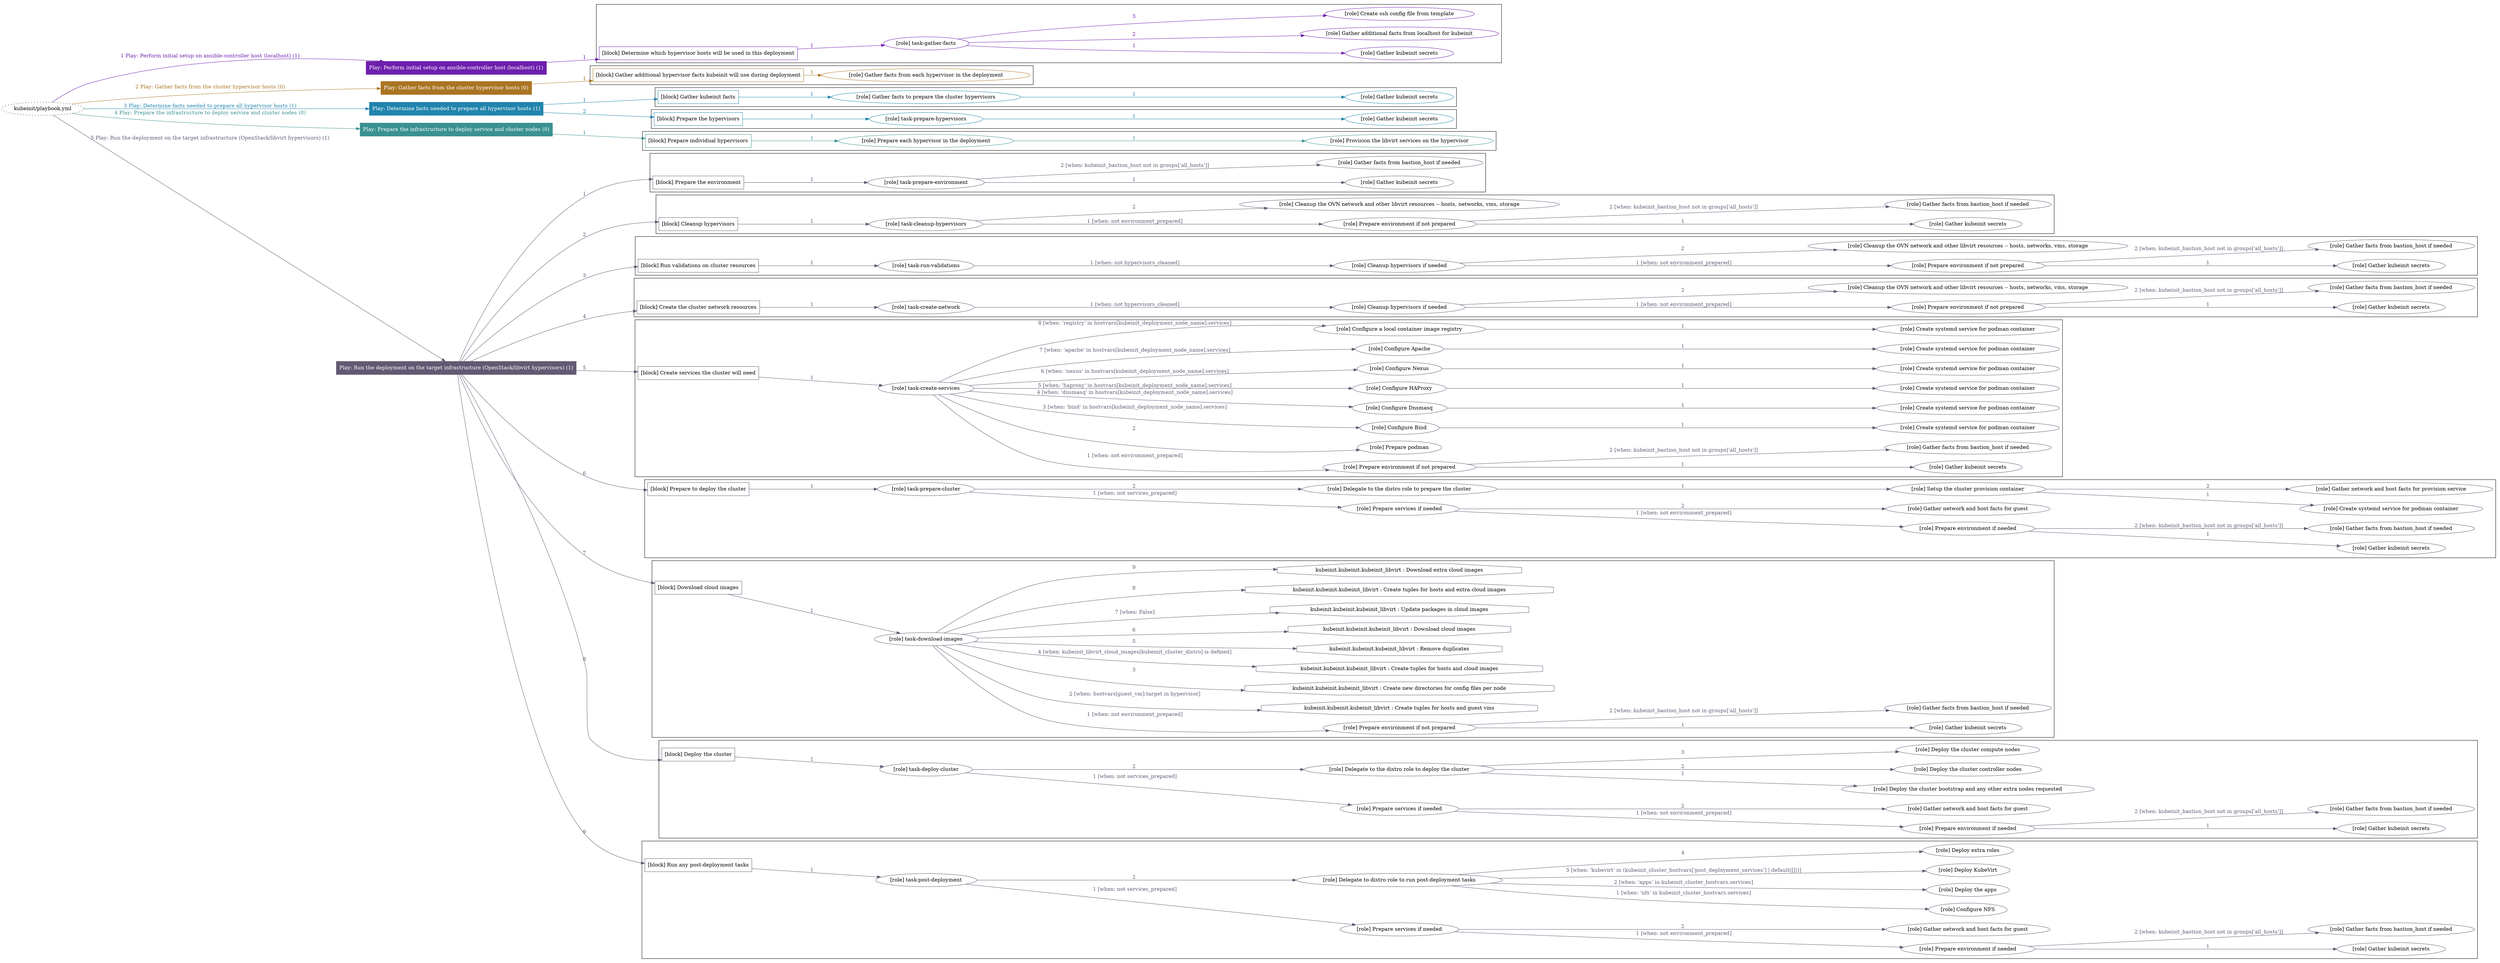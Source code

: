 digraph {
	graph [concentrate=true ordering=in rankdir=LR ratio=fill]
	edge [esep=5 sep=10]
	"kubeinit/playbook.yml" [URL="/home/runner/work/kubeinit/kubeinit/kubeinit/playbook.yml" id=playbook_5fbc01cb style=dotted]
	"kubeinit/playbook.yml" -> play_0e973117 [label="1 Play: Perform initial setup on ansible-controller host (localhost) (1)" color="#6d1fad" fontcolor="#6d1fad" id=edge_play_0e973117 labeltooltip="1 Play: Perform initial setup on ansible-controller host (localhost) (1)" tooltip="1 Play: Perform initial setup on ansible-controller host (localhost) (1)"]
	subgraph "Play: Perform initial setup on ansible-controller host (localhost) (1)" {
		play_0e973117 [label="Play: Perform initial setup on ansible-controller host (localhost) (1)" URL="/home/runner/work/kubeinit/kubeinit/kubeinit/playbook.yml" color="#6d1fad" fontcolor="#ffffff" id=play_0e973117 shape=box style=filled tooltip=localhost]
		play_0e973117 -> block_d4d8bfd5 [label=1 color="#6d1fad" fontcolor="#6d1fad" id=edge_block_d4d8bfd5 labeltooltip=1 tooltip=1]
		subgraph cluster_block_d4d8bfd5 {
			block_d4d8bfd5 [label="[block] Determine which hypervisor hosts will be used in this deployment" URL="/home/runner/work/kubeinit/kubeinit/kubeinit/playbook.yml" color="#6d1fad" id=block_d4d8bfd5 labeltooltip="Determine which hypervisor hosts will be used in this deployment" shape=box tooltip="Determine which hypervisor hosts will be used in this deployment"]
			block_d4d8bfd5 -> role_68038199 [label="1 " color="#6d1fad" fontcolor="#6d1fad" id=edge_role_68038199 labeltooltip="1 " tooltip="1 "]
			subgraph "task-gather-facts" {
				role_68038199 [label="[role] task-gather-facts" URL="/home/runner/work/kubeinit/kubeinit/kubeinit/playbook.yml" color="#6d1fad" id=role_68038199 tooltip="task-gather-facts"]
				role_68038199 -> role_b55beb21 [label="1 " color="#6d1fad" fontcolor="#6d1fad" id=edge_role_b55beb21 labeltooltip="1 " tooltip="1 "]
				subgraph "Gather kubeinit secrets" {
					role_b55beb21 [label="[role] Gather kubeinit secrets" URL="/home/runner/.ansible/collections/ansible_collections/kubeinit/kubeinit/roles/kubeinit_prepare/tasks/build_hypervisors_group.yml" color="#6d1fad" id=role_b55beb21 tooltip="Gather kubeinit secrets"]
				}
				role_68038199 -> role_6177d023 [label="2 " color="#6d1fad" fontcolor="#6d1fad" id=edge_role_6177d023 labeltooltip="2 " tooltip="2 "]
				subgraph "Gather additional facts from localhost for kubeinit" {
					role_6177d023 [label="[role] Gather additional facts from localhost for kubeinit" URL="/home/runner/.ansible/collections/ansible_collections/kubeinit/kubeinit/roles/kubeinit_prepare/tasks/build_hypervisors_group.yml" color="#6d1fad" id=role_6177d023 tooltip="Gather additional facts from localhost for kubeinit"]
				}
				role_68038199 -> role_de26335d [label="3 " color="#6d1fad" fontcolor="#6d1fad" id=edge_role_de26335d labeltooltip="3 " tooltip="3 "]
				subgraph "Create ssh config file from template" {
					role_de26335d [label="[role] Create ssh config file from template" URL="/home/runner/.ansible/collections/ansible_collections/kubeinit/kubeinit/roles/kubeinit_prepare/tasks/build_hypervisors_group.yml" color="#6d1fad" id=role_de26335d tooltip="Create ssh config file from template"]
				}
			}
		}
	}
	"kubeinit/playbook.yml" -> play_566c0c84 [label="2 Play: Gather facts from the cluster hypervisor hosts (0)" color="#aa7522" fontcolor="#aa7522" id=edge_play_566c0c84 labeltooltip="2 Play: Gather facts from the cluster hypervisor hosts (0)" tooltip="2 Play: Gather facts from the cluster hypervisor hosts (0)"]
	subgraph "Play: Gather facts from the cluster hypervisor hosts (0)" {
		play_566c0c84 [label="Play: Gather facts from the cluster hypervisor hosts (0)" URL="/home/runner/work/kubeinit/kubeinit/kubeinit/playbook.yml" color="#aa7522" fontcolor="#ffffff" id=play_566c0c84 shape=box style=filled tooltip="Play: Gather facts from the cluster hypervisor hosts (0)"]
		play_566c0c84 -> block_fbc9e878 [label=1 color="#aa7522" fontcolor="#aa7522" id=edge_block_fbc9e878 labeltooltip=1 tooltip=1]
		subgraph cluster_block_fbc9e878 {
			block_fbc9e878 [label="[block] Gather additional hypervisor facts kubeinit will use during deployment" URL="/home/runner/work/kubeinit/kubeinit/kubeinit/playbook.yml" color="#aa7522" id=block_fbc9e878 labeltooltip="Gather additional hypervisor facts kubeinit will use during deployment" shape=box tooltip="Gather additional hypervisor facts kubeinit will use during deployment"]
			block_fbc9e878 -> role_123f04a6 [label="1 " color="#aa7522" fontcolor="#aa7522" id=edge_role_123f04a6 labeltooltip="1 " tooltip="1 "]
			subgraph "Gather facts from each hypervisor in the deployment" {
				role_123f04a6 [label="[role] Gather facts from each hypervisor in the deployment" URL="/home/runner/work/kubeinit/kubeinit/kubeinit/playbook.yml" color="#aa7522" id=role_123f04a6 tooltip="Gather facts from each hypervisor in the deployment"]
			}
		}
	}
	"kubeinit/playbook.yml" -> play_5683f2de [label="3 Play: Determine facts needed to prepare all hypervisor hosts (1)" color="#2084ac" fontcolor="#2084ac" id=edge_play_5683f2de labeltooltip="3 Play: Determine facts needed to prepare all hypervisor hosts (1)" tooltip="3 Play: Determine facts needed to prepare all hypervisor hosts (1)"]
	subgraph "Play: Determine facts needed to prepare all hypervisor hosts (1)" {
		play_5683f2de [label="Play: Determine facts needed to prepare all hypervisor hosts (1)" URL="/home/runner/work/kubeinit/kubeinit/kubeinit/playbook.yml" color="#2084ac" fontcolor="#ffffff" id=play_5683f2de shape=box style=filled tooltip=localhost]
		play_5683f2de -> block_e2ad35ed [label=1 color="#2084ac" fontcolor="#2084ac" id=edge_block_e2ad35ed labeltooltip=1 tooltip=1]
		subgraph cluster_block_e2ad35ed {
			block_e2ad35ed [label="[block] Gather kubeinit facts" URL="/home/runner/work/kubeinit/kubeinit/kubeinit/playbook.yml" color="#2084ac" id=block_e2ad35ed labeltooltip="Gather kubeinit facts" shape=box tooltip="Gather kubeinit facts"]
			block_e2ad35ed -> role_5354b269 [label="1 " color="#2084ac" fontcolor="#2084ac" id=edge_role_5354b269 labeltooltip="1 " tooltip="1 "]
			subgraph "Gather facts to prepare the cluster hypervisors" {
				role_5354b269 [label="[role] Gather facts to prepare the cluster hypervisors" URL="/home/runner/work/kubeinit/kubeinit/kubeinit/playbook.yml" color="#2084ac" id=role_5354b269 tooltip="Gather facts to prepare the cluster hypervisors"]
				role_5354b269 -> role_0e5bbad4 [label="1 " color="#2084ac" fontcolor="#2084ac" id=edge_role_0e5bbad4 labeltooltip="1 " tooltip="1 "]
				subgraph "Gather kubeinit secrets" {
					role_0e5bbad4 [label="[role] Gather kubeinit secrets" URL="/home/runner/.ansible/collections/ansible_collections/kubeinit/kubeinit/roles/kubeinit_prepare/tasks/gather_kubeinit_facts.yml" color="#2084ac" id=role_0e5bbad4 tooltip="Gather kubeinit secrets"]
				}
			}
		}
		play_5683f2de -> block_d278d473 [label=2 color="#2084ac" fontcolor="#2084ac" id=edge_block_d278d473 labeltooltip=2 tooltip=2]
		subgraph cluster_block_d278d473 {
			block_d278d473 [label="[block] Prepare the hypervisors" URL="/home/runner/work/kubeinit/kubeinit/kubeinit/playbook.yml" color="#2084ac" id=block_d278d473 labeltooltip="Prepare the hypervisors" shape=box tooltip="Prepare the hypervisors"]
			block_d278d473 -> role_ef04caeb [label="1 " color="#2084ac" fontcolor="#2084ac" id=edge_role_ef04caeb labeltooltip="1 " tooltip="1 "]
			subgraph "task-prepare-hypervisors" {
				role_ef04caeb [label="[role] task-prepare-hypervisors" URL="/home/runner/work/kubeinit/kubeinit/kubeinit/playbook.yml" color="#2084ac" id=role_ef04caeb tooltip="task-prepare-hypervisors"]
				role_ef04caeb -> role_72e825f0 [label="1 " color="#2084ac" fontcolor="#2084ac" id=edge_role_72e825f0 labeltooltip="1 " tooltip="1 "]
				subgraph "Gather kubeinit secrets" {
					role_72e825f0 [label="[role] Gather kubeinit secrets" URL="/home/runner/.ansible/collections/ansible_collections/kubeinit/kubeinit/roles/kubeinit_prepare/tasks/gather_kubeinit_facts.yml" color="#2084ac" id=role_72e825f0 tooltip="Gather kubeinit secrets"]
				}
			}
		}
	}
	"kubeinit/playbook.yml" -> play_e75cb0d5 [label="4 Play: Prepare the infrastructure to deploy service and cluster nodes (0)" color="#3b9191" fontcolor="#3b9191" id=edge_play_e75cb0d5 labeltooltip="4 Play: Prepare the infrastructure to deploy service and cluster nodes (0)" tooltip="4 Play: Prepare the infrastructure to deploy service and cluster nodes (0)"]
	subgraph "Play: Prepare the infrastructure to deploy service and cluster nodes (0)" {
		play_e75cb0d5 [label="Play: Prepare the infrastructure to deploy service and cluster nodes (0)" URL="/home/runner/work/kubeinit/kubeinit/kubeinit/playbook.yml" color="#3b9191" fontcolor="#ffffff" id=play_e75cb0d5 shape=box style=filled tooltip="Play: Prepare the infrastructure to deploy service and cluster nodes (0)"]
		play_e75cb0d5 -> block_cb4ce06d [label=1 color="#3b9191" fontcolor="#3b9191" id=edge_block_cb4ce06d labeltooltip=1 tooltip=1]
		subgraph cluster_block_cb4ce06d {
			block_cb4ce06d [label="[block] Prepare individual hypervisors" URL="/home/runner/work/kubeinit/kubeinit/kubeinit/playbook.yml" color="#3b9191" id=block_cb4ce06d labeltooltip="Prepare individual hypervisors" shape=box tooltip="Prepare individual hypervisors"]
			block_cb4ce06d -> role_4016d60d [label="1 " color="#3b9191" fontcolor="#3b9191" id=edge_role_4016d60d labeltooltip="1 " tooltip="1 "]
			subgraph "Prepare each hypervisor in the deployment" {
				role_4016d60d [label="[role] Prepare each hypervisor in the deployment" URL="/home/runner/work/kubeinit/kubeinit/kubeinit/playbook.yml" color="#3b9191" id=role_4016d60d tooltip="Prepare each hypervisor in the deployment"]
				role_4016d60d -> role_fc3b92fe [label="1 " color="#3b9191" fontcolor="#3b9191" id=edge_role_fc3b92fe labeltooltip="1 " tooltip="1 "]
				subgraph "Provision the libvirt services on the hypervisor" {
					role_fc3b92fe [label="[role] Provision the libvirt services on the hypervisor" URL="/home/runner/.ansible/collections/ansible_collections/kubeinit/kubeinit/roles/kubeinit_prepare/tasks/prepare_hypervisor.yml" color="#3b9191" id=role_fc3b92fe tooltip="Provision the libvirt services on the hypervisor"]
				}
			}
		}
	}
	"kubeinit/playbook.yml" -> play_226e00c1 [label="5 Play: Run the deployment on the target infrastructure (OpenStack/libvirt hypervisors) (1)" color="#615a72" fontcolor="#615a72" id=edge_play_226e00c1 labeltooltip="5 Play: Run the deployment on the target infrastructure (OpenStack/libvirt hypervisors) (1)" tooltip="5 Play: Run the deployment on the target infrastructure (OpenStack/libvirt hypervisors) (1)"]
	subgraph "Play: Run the deployment on the target infrastructure (OpenStack/libvirt hypervisors) (1)" {
		play_226e00c1 [label="Play: Run the deployment on the target infrastructure (OpenStack/libvirt hypervisors) (1)" URL="/home/runner/work/kubeinit/kubeinit/kubeinit/playbook.yml" color="#615a72" fontcolor="#ffffff" id=play_226e00c1 shape=box style=filled tooltip=localhost]
		play_226e00c1 -> block_a8b1d99b [label=1 color="#615a72" fontcolor="#615a72" id=edge_block_a8b1d99b labeltooltip=1 tooltip=1]
		subgraph cluster_block_a8b1d99b {
			block_a8b1d99b [label="[block] Prepare the environment" URL="/home/runner/work/kubeinit/kubeinit/kubeinit/playbook.yml" color="#615a72" id=block_a8b1d99b labeltooltip="Prepare the environment" shape=box tooltip="Prepare the environment"]
			block_a8b1d99b -> role_9ef780e5 [label="1 " color="#615a72" fontcolor="#615a72" id=edge_role_9ef780e5 labeltooltip="1 " tooltip="1 "]
			subgraph "task-prepare-environment" {
				role_9ef780e5 [label="[role] task-prepare-environment" URL="/home/runner/work/kubeinit/kubeinit/kubeinit/playbook.yml" color="#615a72" id=role_9ef780e5 tooltip="task-prepare-environment"]
				role_9ef780e5 -> role_97ad991f [label="1 " color="#615a72" fontcolor="#615a72" id=edge_role_97ad991f labeltooltip="1 " tooltip="1 "]
				subgraph "Gather kubeinit secrets" {
					role_97ad991f [label="[role] Gather kubeinit secrets" URL="/home/runner/.ansible/collections/ansible_collections/kubeinit/kubeinit/roles/kubeinit_prepare/tasks/gather_kubeinit_facts.yml" color="#615a72" id=role_97ad991f tooltip="Gather kubeinit secrets"]
				}
				role_9ef780e5 -> role_11495b8d [label="2 [when: kubeinit_bastion_host not in groups['all_hosts']]" color="#615a72" fontcolor="#615a72" id=edge_role_11495b8d labeltooltip="2 [when: kubeinit_bastion_host not in groups['all_hosts']]" tooltip="2 [when: kubeinit_bastion_host not in groups['all_hosts']]"]
				subgraph "Gather facts from bastion_host if needed" {
					role_11495b8d [label="[role] Gather facts from bastion_host if needed" URL="/home/runner/.ansible/collections/ansible_collections/kubeinit/kubeinit/roles/kubeinit_prepare/tasks/main.yml" color="#615a72" id=role_11495b8d tooltip="Gather facts from bastion_host if needed"]
				}
			}
		}
		play_226e00c1 -> block_74246989 [label=2 color="#615a72" fontcolor="#615a72" id=edge_block_74246989 labeltooltip=2 tooltip=2]
		subgraph cluster_block_74246989 {
			block_74246989 [label="[block] Cleanup hypervisors" URL="/home/runner/work/kubeinit/kubeinit/kubeinit/playbook.yml" color="#615a72" id=block_74246989 labeltooltip="Cleanup hypervisors" shape=box tooltip="Cleanup hypervisors"]
			block_74246989 -> role_db1a1f81 [label="1 " color="#615a72" fontcolor="#615a72" id=edge_role_db1a1f81 labeltooltip="1 " tooltip="1 "]
			subgraph "task-cleanup-hypervisors" {
				role_db1a1f81 [label="[role] task-cleanup-hypervisors" URL="/home/runner/work/kubeinit/kubeinit/kubeinit/playbook.yml" color="#615a72" id=role_db1a1f81 tooltip="task-cleanup-hypervisors"]
				role_db1a1f81 -> role_ea6a600f [label="1 [when: not environment_prepared]" color="#615a72" fontcolor="#615a72" id=edge_role_ea6a600f labeltooltip="1 [when: not environment_prepared]" tooltip="1 [when: not environment_prepared]"]
				subgraph "Prepare environment if not prepared" {
					role_ea6a600f [label="[role] Prepare environment if not prepared" URL="/home/runner/.ansible/collections/ansible_collections/kubeinit/kubeinit/roles/kubeinit_libvirt/tasks/cleanup_hypervisors.yml" color="#615a72" id=role_ea6a600f tooltip="Prepare environment if not prepared"]
					role_ea6a600f -> role_4f3db17e [label="1 " color="#615a72" fontcolor="#615a72" id=edge_role_4f3db17e labeltooltip="1 " tooltip="1 "]
					subgraph "Gather kubeinit secrets" {
						role_4f3db17e [label="[role] Gather kubeinit secrets" URL="/home/runner/.ansible/collections/ansible_collections/kubeinit/kubeinit/roles/kubeinit_prepare/tasks/gather_kubeinit_facts.yml" color="#615a72" id=role_4f3db17e tooltip="Gather kubeinit secrets"]
					}
					role_ea6a600f -> role_9533d764 [label="2 [when: kubeinit_bastion_host not in groups['all_hosts']]" color="#615a72" fontcolor="#615a72" id=edge_role_9533d764 labeltooltip="2 [when: kubeinit_bastion_host not in groups['all_hosts']]" tooltip="2 [when: kubeinit_bastion_host not in groups['all_hosts']]"]
					subgraph "Gather facts from bastion_host if needed" {
						role_9533d764 [label="[role] Gather facts from bastion_host if needed" URL="/home/runner/.ansible/collections/ansible_collections/kubeinit/kubeinit/roles/kubeinit_prepare/tasks/main.yml" color="#615a72" id=role_9533d764 tooltip="Gather facts from bastion_host if needed"]
					}
				}
				role_db1a1f81 -> role_955c492b [label="2 " color="#615a72" fontcolor="#615a72" id=edge_role_955c492b labeltooltip="2 " tooltip="2 "]
				subgraph "Cleanup the OVN network and other libvirt resources -- hosts, networks, vms, storage" {
					role_955c492b [label="[role] Cleanup the OVN network and other libvirt resources -- hosts, networks, vms, storage" URL="/home/runner/.ansible/collections/ansible_collections/kubeinit/kubeinit/roles/kubeinit_libvirt/tasks/cleanup_hypervisors.yml" color="#615a72" id=role_955c492b tooltip="Cleanup the OVN network and other libvirt resources -- hosts, networks, vms, storage"]
				}
			}
		}
		play_226e00c1 -> block_112ea7e0 [label=3 color="#615a72" fontcolor="#615a72" id=edge_block_112ea7e0 labeltooltip=3 tooltip=3]
		subgraph cluster_block_112ea7e0 {
			block_112ea7e0 [label="[block] Run validations on cluster resources" URL="/home/runner/work/kubeinit/kubeinit/kubeinit/playbook.yml" color="#615a72" id=block_112ea7e0 labeltooltip="Run validations on cluster resources" shape=box tooltip="Run validations on cluster resources"]
			block_112ea7e0 -> role_def9ec35 [label="1 " color="#615a72" fontcolor="#615a72" id=edge_role_def9ec35 labeltooltip="1 " tooltip="1 "]
			subgraph "task-run-validations" {
				role_def9ec35 [label="[role] task-run-validations" URL="/home/runner/work/kubeinit/kubeinit/kubeinit/playbook.yml" color="#615a72" id=role_def9ec35 tooltip="task-run-validations"]
				role_def9ec35 -> role_44d3c70e [label="1 [when: not hypervisors_cleaned]" color="#615a72" fontcolor="#615a72" id=edge_role_44d3c70e labeltooltip="1 [when: not hypervisors_cleaned]" tooltip="1 [when: not hypervisors_cleaned]"]
				subgraph "Cleanup hypervisors if needed" {
					role_44d3c70e [label="[role] Cleanup hypervisors if needed" URL="/home/runner/.ansible/collections/ansible_collections/kubeinit/kubeinit/roles/kubeinit_validations/tasks/main.yml" color="#615a72" id=role_44d3c70e tooltip="Cleanup hypervisors if needed"]
					role_44d3c70e -> role_ddd20cff [label="1 [when: not environment_prepared]" color="#615a72" fontcolor="#615a72" id=edge_role_ddd20cff labeltooltip="1 [when: not environment_prepared]" tooltip="1 [when: not environment_prepared]"]
					subgraph "Prepare environment if not prepared" {
						role_ddd20cff [label="[role] Prepare environment if not prepared" URL="/home/runner/.ansible/collections/ansible_collections/kubeinit/kubeinit/roles/kubeinit_libvirt/tasks/cleanup_hypervisors.yml" color="#615a72" id=role_ddd20cff tooltip="Prepare environment if not prepared"]
						role_ddd20cff -> role_65dfe9c0 [label="1 " color="#615a72" fontcolor="#615a72" id=edge_role_65dfe9c0 labeltooltip="1 " tooltip="1 "]
						subgraph "Gather kubeinit secrets" {
							role_65dfe9c0 [label="[role] Gather kubeinit secrets" URL="/home/runner/.ansible/collections/ansible_collections/kubeinit/kubeinit/roles/kubeinit_prepare/tasks/gather_kubeinit_facts.yml" color="#615a72" id=role_65dfe9c0 tooltip="Gather kubeinit secrets"]
						}
						role_ddd20cff -> role_a2cd1395 [label="2 [when: kubeinit_bastion_host not in groups['all_hosts']]" color="#615a72" fontcolor="#615a72" id=edge_role_a2cd1395 labeltooltip="2 [when: kubeinit_bastion_host not in groups['all_hosts']]" tooltip="2 [when: kubeinit_bastion_host not in groups['all_hosts']]"]
						subgraph "Gather facts from bastion_host if needed" {
							role_a2cd1395 [label="[role] Gather facts from bastion_host if needed" URL="/home/runner/.ansible/collections/ansible_collections/kubeinit/kubeinit/roles/kubeinit_prepare/tasks/main.yml" color="#615a72" id=role_a2cd1395 tooltip="Gather facts from bastion_host if needed"]
						}
					}
					role_44d3c70e -> role_db359026 [label="2 " color="#615a72" fontcolor="#615a72" id=edge_role_db359026 labeltooltip="2 " tooltip="2 "]
					subgraph "Cleanup the OVN network and other libvirt resources -- hosts, networks, vms, storage" {
						role_db359026 [label="[role] Cleanup the OVN network and other libvirt resources -- hosts, networks, vms, storage" URL="/home/runner/.ansible/collections/ansible_collections/kubeinit/kubeinit/roles/kubeinit_libvirt/tasks/cleanup_hypervisors.yml" color="#615a72" id=role_db359026 tooltip="Cleanup the OVN network and other libvirt resources -- hosts, networks, vms, storage"]
					}
				}
			}
		}
		play_226e00c1 -> block_8a511320 [label=4 color="#615a72" fontcolor="#615a72" id=edge_block_8a511320 labeltooltip=4 tooltip=4]
		subgraph cluster_block_8a511320 {
			block_8a511320 [label="[block] Create the cluster network resources" URL="/home/runner/work/kubeinit/kubeinit/kubeinit/playbook.yml" color="#615a72" id=block_8a511320 labeltooltip="Create the cluster network resources" shape=box tooltip="Create the cluster network resources"]
			block_8a511320 -> role_0c9b2946 [label="1 " color="#615a72" fontcolor="#615a72" id=edge_role_0c9b2946 labeltooltip="1 " tooltip="1 "]
			subgraph "task-create-network" {
				role_0c9b2946 [label="[role] task-create-network" URL="/home/runner/work/kubeinit/kubeinit/kubeinit/playbook.yml" color="#615a72" id=role_0c9b2946 tooltip="task-create-network"]
				role_0c9b2946 -> role_81c57168 [label="1 [when: not hypervisors_cleaned]" color="#615a72" fontcolor="#615a72" id=edge_role_81c57168 labeltooltip="1 [when: not hypervisors_cleaned]" tooltip="1 [when: not hypervisors_cleaned]"]
				subgraph "Cleanup hypervisors if needed" {
					role_81c57168 [label="[role] Cleanup hypervisors if needed" URL="/home/runner/.ansible/collections/ansible_collections/kubeinit/kubeinit/roles/kubeinit_libvirt/tasks/create_network.yml" color="#615a72" id=role_81c57168 tooltip="Cleanup hypervisors if needed"]
					role_81c57168 -> role_378e63e0 [label="1 [when: not environment_prepared]" color="#615a72" fontcolor="#615a72" id=edge_role_378e63e0 labeltooltip="1 [when: not environment_prepared]" tooltip="1 [when: not environment_prepared]"]
					subgraph "Prepare environment if not prepared" {
						role_378e63e0 [label="[role] Prepare environment if not prepared" URL="/home/runner/.ansible/collections/ansible_collections/kubeinit/kubeinit/roles/kubeinit_libvirt/tasks/cleanup_hypervisors.yml" color="#615a72" id=role_378e63e0 tooltip="Prepare environment if not prepared"]
						role_378e63e0 -> role_05139225 [label="1 " color="#615a72" fontcolor="#615a72" id=edge_role_05139225 labeltooltip="1 " tooltip="1 "]
						subgraph "Gather kubeinit secrets" {
							role_05139225 [label="[role] Gather kubeinit secrets" URL="/home/runner/.ansible/collections/ansible_collections/kubeinit/kubeinit/roles/kubeinit_prepare/tasks/gather_kubeinit_facts.yml" color="#615a72" id=role_05139225 tooltip="Gather kubeinit secrets"]
						}
						role_378e63e0 -> role_7e637034 [label="2 [when: kubeinit_bastion_host not in groups['all_hosts']]" color="#615a72" fontcolor="#615a72" id=edge_role_7e637034 labeltooltip="2 [when: kubeinit_bastion_host not in groups['all_hosts']]" tooltip="2 [when: kubeinit_bastion_host not in groups['all_hosts']]"]
						subgraph "Gather facts from bastion_host if needed" {
							role_7e637034 [label="[role] Gather facts from bastion_host if needed" URL="/home/runner/.ansible/collections/ansible_collections/kubeinit/kubeinit/roles/kubeinit_prepare/tasks/main.yml" color="#615a72" id=role_7e637034 tooltip="Gather facts from bastion_host if needed"]
						}
					}
					role_81c57168 -> role_34a5b1d9 [label="2 " color="#615a72" fontcolor="#615a72" id=edge_role_34a5b1d9 labeltooltip="2 " tooltip="2 "]
					subgraph "Cleanup the OVN network and other libvirt resources -- hosts, networks, vms, storage" {
						role_34a5b1d9 [label="[role] Cleanup the OVN network and other libvirt resources -- hosts, networks, vms, storage" URL="/home/runner/.ansible/collections/ansible_collections/kubeinit/kubeinit/roles/kubeinit_libvirt/tasks/cleanup_hypervisors.yml" color="#615a72" id=role_34a5b1d9 tooltip="Cleanup the OVN network and other libvirt resources -- hosts, networks, vms, storage"]
					}
				}
			}
		}
		play_226e00c1 -> block_0a5c324b [label=5 color="#615a72" fontcolor="#615a72" id=edge_block_0a5c324b labeltooltip=5 tooltip=5]
		subgraph cluster_block_0a5c324b {
			block_0a5c324b [label="[block] Create services the cluster will need" URL="/home/runner/work/kubeinit/kubeinit/kubeinit/playbook.yml" color="#615a72" id=block_0a5c324b labeltooltip="Create services the cluster will need" shape=box tooltip="Create services the cluster will need"]
			block_0a5c324b -> role_d61a32ff [label="1 " color="#615a72" fontcolor="#615a72" id=edge_role_d61a32ff labeltooltip="1 " tooltip="1 "]
			subgraph "task-create-services" {
				role_d61a32ff [label="[role] task-create-services" URL="/home/runner/work/kubeinit/kubeinit/kubeinit/playbook.yml" color="#615a72" id=role_d61a32ff tooltip="task-create-services"]
				role_d61a32ff -> role_ed840452 [label="1 [when: not environment_prepared]" color="#615a72" fontcolor="#615a72" id=edge_role_ed840452 labeltooltip="1 [when: not environment_prepared]" tooltip="1 [when: not environment_prepared]"]
				subgraph "Prepare environment if not prepared" {
					role_ed840452 [label="[role] Prepare environment if not prepared" URL="/home/runner/.ansible/collections/ansible_collections/kubeinit/kubeinit/roles/kubeinit_services/tasks/main.yml" color="#615a72" id=role_ed840452 tooltip="Prepare environment if not prepared"]
					role_ed840452 -> role_62347ce9 [label="1 " color="#615a72" fontcolor="#615a72" id=edge_role_62347ce9 labeltooltip="1 " tooltip="1 "]
					subgraph "Gather kubeinit secrets" {
						role_62347ce9 [label="[role] Gather kubeinit secrets" URL="/home/runner/.ansible/collections/ansible_collections/kubeinit/kubeinit/roles/kubeinit_prepare/tasks/gather_kubeinit_facts.yml" color="#615a72" id=role_62347ce9 tooltip="Gather kubeinit secrets"]
					}
					role_ed840452 -> role_79ca4d5c [label="2 [when: kubeinit_bastion_host not in groups['all_hosts']]" color="#615a72" fontcolor="#615a72" id=edge_role_79ca4d5c labeltooltip="2 [when: kubeinit_bastion_host not in groups['all_hosts']]" tooltip="2 [when: kubeinit_bastion_host not in groups['all_hosts']]"]
					subgraph "Gather facts from bastion_host if needed" {
						role_79ca4d5c [label="[role] Gather facts from bastion_host if needed" URL="/home/runner/.ansible/collections/ansible_collections/kubeinit/kubeinit/roles/kubeinit_prepare/tasks/main.yml" color="#615a72" id=role_79ca4d5c tooltip="Gather facts from bastion_host if needed"]
					}
				}
				role_d61a32ff -> role_775a52d2 [label="2 " color="#615a72" fontcolor="#615a72" id=edge_role_775a52d2 labeltooltip="2 " tooltip="2 "]
				subgraph "Prepare podman" {
					role_775a52d2 [label="[role] Prepare podman" URL="/home/runner/.ansible/collections/ansible_collections/kubeinit/kubeinit/roles/kubeinit_services/tasks/00_create_service_pod.yml" color="#615a72" id=role_775a52d2 tooltip="Prepare podman"]
				}
				role_d61a32ff -> role_2d26f86c [label="3 [when: 'bind' in hostvars[kubeinit_deployment_node_name].services]" color="#615a72" fontcolor="#615a72" id=edge_role_2d26f86c labeltooltip="3 [when: 'bind' in hostvars[kubeinit_deployment_node_name].services]" tooltip="3 [when: 'bind' in hostvars[kubeinit_deployment_node_name].services]"]
				subgraph "Configure Bind" {
					role_2d26f86c [label="[role] Configure Bind" URL="/home/runner/.ansible/collections/ansible_collections/kubeinit/kubeinit/roles/kubeinit_services/tasks/start_services_containers.yml" color="#615a72" id=role_2d26f86c tooltip="Configure Bind"]
					role_2d26f86c -> role_d84f4cb2 [label="1 " color="#615a72" fontcolor="#615a72" id=edge_role_d84f4cb2 labeltooltip="1 " tooltip="1 "]
					subgraph "Create systemd service for podman container" {
						role_d84f4cb2 [label="[role] Create systemd service for podman container" URL="/home/runner/.ansible/collections/ansible_collections/kubeinit/kubeinit/roles/kubeinit_bind/tasks/main.yml" color="#615a72" id=role_d84f4cb2 tooltip="Create systemd service for podman container"]
					}
				}
				role_d61a32ff -> role_8f72f4a3 [label="4 [when: 'dnsmasq' in hostvars[kubeinit_deployment_node_name].services]" color="#615a72" fontcolor="#615a72" id=edge_role_8f72f4a3 labeltooltip="4 [when: 'dnsmasq' in hostvars[kubeinit_deployment_node_name].services]" tooltip="4 [when: 'dnsmasq' in hostvars[kubeinit_deployment_node_name].services]"]
				subgraph "Configure Dnsmasq" {
					role_8f72f4a3 [label="[role] Configure Dnsmasq" URL="/home/runner/.ansible/collections/ansible_collections/kubeinit/kubeinit/roles/kubeinit_services/tasks/start_services_containers.yml" color="#615a72" id=role_8f72f4a3 tooltip="Configure Dnsmasq"]
					role_8f72f4a3 -> role_6606f6c4 [label="1 " color="#615a72" fontcolor="#615a72" id=edge_role_6606f6c4 labeltooltip="1 " tooltip="1 "]
					subgraph "Create systemd service for podman container" {
						role_6606f6c4 [label="[role] Create systemd service for podman container" URL="/home/runner/.ansible/collections/ansible_collections/kubeinit/kubeinit/roles/kubeinit_dnsmasq/tasks/main.yml" color="#615a72" id=role_6606f6c4 tooltip="Create systemd service for podman container"]
					}
				}
				role_d61a32ff -> role_fed3559f [label="5 [when: 'haproxy' in hostvars[kubeinit_deployment_node_name].services]" color="#615a72" fontcolor="#615a72" id=edge_role_fed3559f labeltooltip="5 [when: 'haproxy' in hostvars[kubeinit_deployment_node_name].services]" tooltip="5 [when: 'haproxy' in hostvars[kubeinit_deployment_node_name].services]"]
				subgraph "Configure HAProxy" {
					role_fed3559f [label="[role] Configure HAProxy" URL="/home/runner/.ansible/collections/ansible_collections/kubeinit/kubeinit/roles/kubeinit_services/tasks/start_services_containers.yml" color="#615a72" id=role_fed3559f tooltip="Configure HAProxy"]
					role_fed3559f -> role_21e8ffd6 [label="1 " color="#615a72" fontcolor="#615a72" id=edge_role_21e8ffd6 labeltooltip="1 " tooltip="1 "]
					subgraph "Create systemd service for podman container" {
						role_21e8ffd6 [label="[role] Create systemd service for podman container" URL="/home/runner/.ansible/collections/ansible_collections/kubeinit/kubeinit/roles/kubeinit_haproxy/tasks/main.yml" color="#615a72" id=role_21e8ffd6 tooltip="Create systemd service for podman container"]
					}
				}
				role_d61a32ff -> role_ce930293 [label="6 [when: 'nexus' in hostvars[kubeinit_deployment_node_name].services]" color="#615a72" fontcolor="#615a72" id=edge_role_ce930293 labeltooltip="6 [when: 'nexus' in hostvars[kubeinit_deployment_node_name].services]" tooltip="6 [when: 'nexus' in hostvars[kubeinit_deployment_node_name].services]"]
				subgraph "Configure Nexus" {
					role_ce930293 [label="[role] Configure Nexus" URL="/home/runner/.ansible/collections/ansible_collections/kubeinit/kubeinit/roles/kubeinit_services/tasks/start_services_containers.yml" color="#615a72" id=role_ce930293 tooltip="Configure Nexus"]
					role_ce930293 -> role_3920c874 [label="1 " color="#615a72" fontcolor="#615a72" id=edge_role_3920c874 labeltooltip="1 " tooltip="1 "]
					subgraph "Create systemd service for podman container" {
						role_3920c874 [label="[role] Create systemd service for podman container" URL="/home/runner/.ansible/collections/ansible_collections/kubeinit/kubeinit/roles/kubeinit_nexus/tasks/main.yml" color="#615a72" id=role_3920c874 tooltip="Create systemd service for podman container"]
					}
				}
				role_d61a32ff -> role_9174d44b [label="7 [when: 'apache' in hostvars[kubeinit_deployment_node_name].services]" color="#615a72" fontcolor="#615a72" id=edge_role_9174d44b labeltooltip="7 [when: 'apache' in hostvars[kubeinit_deployment_node_name].services]" tooltip="7 [when: 'apache' in hostvars[kubeinit_deployment_node_name].services]"]
				subgraph "Configure Apache" {
					role_9174d44b [label="[role] Configure Apache" URL="/home/runner/.ansible/collections/ansible_collections/kubeinit/kubeinit/roles/kubeinit_services/tasks/start_services_containers.yml" color="#615a72" id=role_9174d44b tooltip="Configure Apache"]
					role_9174d44b -> role_40b3811d [label="1 " color="#615a72" fontcolor="#615a72" id=edge_role_40b3811d labeltooltip="1 " tooltip="1 "]
					subgraph "Create systemd service for podman container" {
						role_40b3811d [label="[role] Create systemd service for podman container" URL="/home/runner/.ansible/collections/ansible_collections/kubeinit/kubeinit/roles/kubeinit_apache/tasks/main.yml" color="#615a72" id=role_40b3811d tooltip="Create systemd service for podman container"]
					}
				}
				role_d61a32ff -> role_9537b687 [label="8 [when: 'registry' in hostvars[kubeinit_deployment_node_name].services]" color="#615a72" fontcolor="#615a72" id=edge_role_9537b687 labeltooltip="8 [when: 'registry' in hostvars[kubeinit_deployment_node_name].services]" tooltip="8 [when: 'registry' in hostvars[kubeinit_deployment_node_name].services]"]
				subgraph "Configure a local container image registry" {
					role_9537b687 [label="[role] Configure a local container image registry" URL="/home/runner/.ansible/collections/ansible_collections/kubeinit/kubeinit/roles/kubeinit_services/tasks/start_services_containers.yml" color="#615a72" id=role_9537b687 tooltip="Configure a local container image registry"]
					role_9537b687 -> role_0b1b338c [label="1 " color="#615a72" fontcolor="#615a72" id=edge_role_0b1b338c labeltooltip="1 " tooltip="1 "]
					subgraph "Create systemd service for podman container" {
						role_0b1b338c [label="[role] Create systemd service for podman container" URL="/home/runner/.ansible/collections/ansible_collections/kubeinit/kubeinit/roles/kubeinit_registry/tasks/main.yml" color="#615a72" id=role_0b1b338c tooltip="Create systemd service for podman container"]
					}
				}
			}
		}
		play_226e00c1 -> block_7d86ea56 [label=6 color="#615a72" fontcolor="#615a72" id=edge_block_7d86ea56 labeltooltip=6 tooltip=6]
		subgraph cluster_block_7d86ea56 {
			block_7d86ea56 [label="[block] Prepare to deploy the cluster" URL="/home/runner/work/kubeinit/kubeinit/kubeinit/playbook.yml" color="#615a72" id=block_7d86ea56 labeltooltip="Prepare to deploy the cluster" shape=box tooltip="Prepare to deploy the cluster"]
			block_7d86ea56 -> role_63b88c5c [label="1 " color="#615a72" fontcolor="#615a72" id=edge_role_63b88c5c labeltooltip="1 " tooltip="1 "]
			subgraph "task-prepare-cluster" {
				role_63b88c5c [label="[role] task-prepare-cluster" URL="/home/runner/work/kubeinit/kubeinit/kubeinit/playbook.yml" color="#615a72" id=role_63b88c5c tooltip="task-prepare-cluster"]
				role_63b88c5c -> role_455e3e19 [label="1 [when: not services_prepared]" color="#615a72" fontcolor="#615a72" id=edge_role_455e3e19 labeltooltip="1 [when: not services_prepared]" tooltip="1 [when: not services_prepared]"]
				subgraph "Prepare services if needed" {
					role_455e3e19 [label="[role] Prepare services if needed" URL="/home/runner/.ansible/collections/ansible_collections/kubeinit/kubeinit/roles/kubeinit_prepare/tasks/prepare_cluster.yml" color="#615a72" id=role_455e3e19 tooltip="Prepare services if needed"]
					role_455e3e19 -> role_4700d8b5 [label="1 [when: not environment_prepared]" color="#615a72" fontcolor="#615a72" id=edge_role_4700d8b5 labeltooltip="1 [when: not environment_prepared]" tooltip="1 [when: not environment_prepared]"]
					subgraph "Prepare environment if needed" {
						role_4700d8b5 [label="[role] Prepare environment if needed" URL="/home/runner/.ansible/collections/ansible_collections/kubeinit/kubeinit/roles/kubeinit_services/tasks/prepare_services.yml" color="#615a72" id=role_4700d8b5 tooltip="Prepare environment if needed"]
						role_4700d8b5 -> role_52640b63 [label="1 " color="#615a72" fontcolor="#615a72" id=edge_role_52640b63 labeltooltip="1 " tooltip="1 "]
						subgraph "Gather kubeinit secrets" {
							role_52640b63 [label="[role] Gather kubeinit secrets" URL="/home/runner/.ansible/collections/ansible_collections/kubeinit/kubeinit/roles/kubeinit_prepare/tasks/gather_kubeinit_facts.yml" color="#615a72" id=role_52640b63 tooltip="Gather kubeinit secrets"]
						}
						role_4700d8b5 -> role_ed9fb284 [label="2 [when: kubeinit_bastion_host not in groups['all_hosts']]" color="#615a72" fontcolor="#615a72" id=edge_role_ed9fb284 labeltooltip="2 [when: kubeinit_bastion_host not in groups['all_hosts']]" tooltip="2 [when: kubeinit_bastion_host not in groups['all_hosts']]"]
						subgraph "Gather facts from bastion_host if needed" {
							role_ed9fb284 [label="[role] Gather facts from bastion_host if needed" URL="/home/runner/.ansible/collections/ansible_collections/kubeinit/kubeinit/roles/kubeinit_prepare/tasks/main.yml" color="#615a72" id=role_ed9fb284 tooltip="Gather facts from bastion_host if needed"]
						}
					}
					role_455e3e19 -> role_b961f28c [label="2 " color="#615a72" fontcolor="#615a72" id=edge_role_b961f28c labeltooltip="2 " tooltip="2 "]
					subgraph "Gather network and host facts for guest" {
						role_b961f28c [label="[role] Gather network and host facts for guest" URL="/home/runner/.ansible/collections/ansible_collections/kubeinit/kubeinit/roles/kubeinit_services/tasks/prepare_services.yml" color="#615a72" id=role_b961f28c tooltip="Gather network and host facts for guest"]
					}
				}
				role_63b88c5c -> role_5c838eb0 [label="2 " color="#615a72" fontcolor="#615a72" id=edge_role_5c838eb0 labeltooltip="2 " tooltip="2 "]
				subgraph "Delegate to the distro role to prepare the cluster" {
					role_5c838eb0 [label="[role] Delegate to the distro role to prepare the cluster" URL="/home/runner/.ansible/collections/ansible_collections/kubeinit/kubeinit/roles/kubeinit_prepare/tasks/prepare_cluster.yml" color="#615a72" id=role_5c838eb0 tooltip="Delegate to the distro role to prepare the cluster"]
					role_5c838eb0 -> role_045dbdfe [label="1 " color="#615a72" fontcolor="#615a72" id=edge_role_045dbdfe labeltooltip="1 " tooltip="1 "]
					subgraph "Setup the cluster provision container" {
						role_045dbdfe [label="[role] Setup the cluster provision container" URL="/home/runner/.ansible/collections/ansible_collections/kubeinit/kubeinit/roles/kubeinit_openshift/tasks/prepare_cluster.yml" color="#615a72" id=role_045dbdfe tooltip="Setup the cluster provision container"]
						role_045dbdfe -> role_dbf980cb [label="1 " color="#615a72" fontcolor="#615a72" id=edge_role_dbf980cb labeltooltip="1 " tooltip="1 "]
						subgraph "Create systemd service for podman container" {
							role_dbf980cb [label="[role] Create systemd service for podman container" URL="/home/runner/.ansible/collections/ansible_collections/kubeinit/kubeinit/roles/kubeinit_services/tasks/create_provision_container.yml" color="#615a72" id=role_dbf980cb tooltip="Create systemd service for podman container"]
						}
						role_045dbdfe -> role_3cbcb9bf [label="2 " color="#615a72" fontcolor="#615a72" id=edge_role_3cbcb9bf labeltooltip="2 " tooltip="2 "]
						subgraph "Gather network and host facts for provision service" {
							role_3cbcb9bf [label="[role] Gather network and host facts for provision service" URL="/home/runner/.ansible/collections/ansible_collections/kubeinit/kubeinit/roles/kubeinit_services/tasks/create_provision_container.yml" color="#615a72" id=role_3cbcb9bf tooltip="Gather network and host facts for provision service"]
						}
					}
				}
			}
		}
		play_226e00c1 -> block_e16becf8 [label=7 color="#615a72" fontcolor="#615a72" id=edge_block_e16becf8 labeltooltip=7 tooltip=7]
		subgraph cluster_block_e16becf8 {
			block_e16becf8 [label="[block] Download cloud images" URL="/home/runner/work/kubeinit/kubeinit/kubeinit/playbook.yml" color="#615a72" id=block_e16becf8 labeltooltip="Download cloud images" shape=box tooltip="Download cloud images"]
			block_e16becf8 -> role_dd1e86ec [label="1 " color="#615a72" fontcolor="#615a72" id=edge_role_dd1e86ec labeltooltip="1 " tooltip="1 "]
			subgraph "task-download-images" {
				role_dd1e86ec [label="[role] task-download-images" URL="/home/runner/work/kubeinit/kubeinit/kubeinit/playbook.yml" color="#615a72" id=role_dd1e86ec tooltip="task-download-images"]
				role_dd1e86ec -> role_c88d6f96 [label="1 [when: not environment_prepared]" color="#615a72" fontcolor="#615a72" id=edge_role_c88d6f96 labeltooltip="1 [when: not environment_prepared]" tooltip="1 [when: not environment_prepared]"]
				subgraph "Prepare environment if not prepared" {
					role_c88d6f96 [label="[role] Prepare environment if not prepared" URL="/home/runner/.ansible/collections/ansible_collections/kubeinit/kubeinit/roles/kubeinit_libvirt/tasks/download_cloud_images.yml" color="#615a72" id=role_c88d6f96 tooltip="Prepare environment if not prepared"]
					role_c88d6f96 -> role_52d5e222 [label="1 " color="#615a72" fontcolor="#615a72" id=edge_role_52d5e222 labeltooltip="1 " tooltip="1 "]
					subgraph "Gather kubeinit secrets" {
						role_52d5e222 [label="[role] Gather kubeinit secrets" URL="/home/runner/.ansible/collections/ansible_collections/kubeinit/kubeinit/roles/kubeinit_prepare/tasks/gather_kubeinit_facts.yml" color="#615a72" id=role_52d5e222 tooltip="Gather kubeinit secrets"]
					}
					role_c88d6f96 -> role_28febe43 [label="2 [when: kubeinit_bastion_host not in groups['all_hosts']]" color="#615a72" fontcolor="#615a72" id=edge_role_28febe43 labeltooltip="2 [when: kubeinit_bastion_host not in groups['all_hosts']]" tooltip="2 [when: kubeinit_bastion_host not in groups['all_hosts']]"]
					subgraph "Gather facts from bastion_host if needed" {
						role_28febe43 [label="[role] Gather facts from bastion_host if needed" URL="/home/runner/.ansible/collections/ansible_collections/kubeinit/kubeinit/roles/kubeinit_prepare/tasks/main.yml" color="#615a72" id=role_28febe43 tooltip="Gather facts from bastion_host if needed"]
					}
				}
				task_aea0e3aa [label="kubeinit.kubeinit.kubeinit_libvirt : Create tuples for hosts and guest vms" URL="/home/runner/.ansible/collections/ansible_collections/kubeinit/kubeinit/roles/kubeinit_libvirt/tasks/download_cloud_images.yml" color="#615a72" id=task_aea0e3aa shape=octagon tooltip="kubeinit.kubeinit.kubeinit_libvirt : Create tuples for hosts and guest vms"]
				role_dd1e86ec -> task_aea0e3aa [label="2 [when: hostvars[guest_vm].target in hypervisor]" color="#615a72" fontcolor="#615a72" id=edge_task_aea0e3aa labeltooltip="2 [when: hostvars[guest_vm].target in hypervisor]" tooltip="2 [when: hostvars[guest_vm].target in hypervisor]"]
				task_f8b68e8e [label="kubeinit.kubeinit.kubeinit_libvirt : Create new directories for config files per node" URL="/home/runner/.ansible/collections/ansible_collections/kubeinit/kubeinit/roles/kubeinit_libvirt/tasks/download_cloud_images.yml" color="#615a72" id=task_f8b68e8e shape=octagon tooltip="kubeinit.kubeinit.kubeinit_libvirt : Create new directories for config files per node"]
				role_dd1e86ec -> task_f8b68e8e [label="3 " color="#615a72" fontcolor="#615a72" id=edge_task_f8b68e8e labeltooltip="3 " tooltip="3 "]
				task_0f70d4ba [label="kubeinit.kubeinit.kubeinit_libvirt : Create tuples for hosts and cloud images" URL="/home/runner/.ansible/collections/ansible_collections/kubeinit/kubeinit/roles/kubeinit_libvirt/tasks/download_cloud_images.yml" color="#615a72" id=task_0f70d4ba shape=octagon tooltip="kubeinit.kubeinit.kubeinit_libvirt : Create tuples for hosts and cloud images"]
				role_dd1e86ec -> task_0f70d4ba [label="4 [when: kubeinit_libvirt_cloud_images[kubeinit_cluster_distro] is defined]" color="#615a72" fontcolor="#615a72" id=edge_task_0f70d4ba labeltooltip="4 [when: kubeinit_libvirt_cloud_images[kubeinit_cluster_distro] is defined]" tooltip="4 [when: kubeinit_libvirt_cloud_images[kubeinit_cluster_distro] is defined]"]
				task_4c9fa301 [label="kubeinit.kubeinit.kubeinit_libvirt : Remove duplicates" URL="/home/runner/.ansible/collections/ansible_collections/kubeinit/kubeinit/roles/kubeinit_libvirt/tasks/download_cloud_images.yml" color="#615a72" id=task_4c9fa301 shape=octagon tooltip="kubeinit.kubeinit.kubeinit_libvirt : Remove duplicates"]
				role_dd1e86ec -> task_4c9fa301 [label="5 " color="#615a72" fontcolor="#615a72" id=edge_task_4c9fa301 labeltooltip="5 " tooltip="5 "]
				task_1662d6ca [label="kubeinit.kubeinit.kubeinit_libvirt : Download cloud images" URL="/home/runner/.ansible/collections/ansible_collections/kubeinit/kubeinit/roles/kubeinit_libvirt/tasks/download_cloud_images.yml" color="#615a72" id=task_1662d6ca shape=octagon tooltip="kubeinit.kubeinit.kubeinit_libvirt : Download cloud images"]
				role_dd1e86ec -> task_1662d6ca [label="6 " color="#615a72" fontcolor="#615a72" id=edge_task_1662d6ca labeltooltip="6 " tooltip="6 "]
				task_fe9acb20 [label="kubeinit.kubeinit.kubeinit_libvirt : Update packages in cloud images" URL="/home/runner/.ansible/collections/ansible_collections/kubeinit/kubeinit/roles/kubeinit_libvirt/tasks/download_cloud_images.yml" color="#615a72" id=task_fe9acb20 shape=octagon tooltip="kubeinit.kubeinit.kubeinit_libvirt : Update packages in cloud images"]
				role_dd1e86ec -> task_fe9acb20 [label="7 [when: False]" color="#615a72" fontcolor="#615a72" id=edge_task_fe9acb20 labeltooltip="7 [when: False]" tooltip="7 [when: False]"]
				task_c23d002c [label="kubeinit.kubeinit.kubeinit_libvirt : Create tuples for hosts and extra cloud images" URL="/home/runner/.ansible/collections/ansible_collections/kubeinit/kubeinit/roles/kubeinit_libvirt/tasks/download_cloud_images.yml" color="#615a72" id=task_c23d002c shape=octagon tooltip="kubeinit.kubeinit.kubeinit_libvirt : Create tuples for hosts and extra cloud images"]
				role_dd1e86ec -> task_c23d002c [label="8 " color="#615a72" fontcolor="#615a72" id=edge_task_c23d002c labeltooltip="8 " tooltip="8 "]
				task_56a56ab0 [label="kubeinit.kubeinit.kubeinit_libvirt : Download extra cloud images" URL="/home/runner/.ansible/collections/ansible_collections/kubeinit/kubeinit/roles/kubeinit_libvirt/tasks/download_cloud_images.yml" color="#615a72" id=task_56a56ab0 shape=octagon tooltip="kubeinit.kubeinit.kubeinit_libvirt : Download extra cloud images"]
				role_dd1e86ec -> task_56a56ab0 [label="9 " color="#615a72" fontcolor="#615a72" id=edge_task_56a56ab0 labeltooltip="9 " tooltip="9 "]
			}
		}
		play_226e00c1 -> block_9a968740 [label=8 color="#615a72" fontcolor="#615a72" id=edge_block_9a968740 labeltooltip=8 tooltip=8]
		subgraph cluster_block_9a968740 {
			block_9a968740 [label="[block] Deploy the cluster" URL="/home/runner/work/kubeinit/kubeinit/kubeinit/playbook.yml" color="#615a72" id=block_9a968740 labeltooltip="Deploy the cluster" shape=box tooltip="Deploy the cluster"]
			block_9a968740 -> role_419a8943 [label="1 " color="#615a72" fontcolor="#615a72" id=edge_role_419a8943 labeltooltip="1 " tooltip="1 "]
			subgraph "task-deploy-cluster" {
				role_419a8943 [label="[role] task-deploy-cluster" URL="/home/runner/work/kubeinit/kubeinit/kubeinit/playbook.yml" color="#615a72" id=role_419a8943 tooltip="task-deploy-cluster"]
				role_419a8943 -> role_52986aa6 [label="1 [when: not services_prepared]" color="#615a72" fontcolor="#615a72" id=edge_role_52986aa6 labeltooltip="1 [when: not services_prepared]" tooltip="1 [when: not services_prepared]"]
				subgraph "Prepare services if needed" {
					role_52986aa6 [label="[role] Prepare services if needed" URL="/home/runner/.ansible/collections/ansible_collections/kubeinit/kubeinit/roles/kubeinit_prepare/tasks/deploy_cluster.yml" color="#615a72" id=role_52986aa6 tooltip="Prepare services if needed"]
					role_52986aa6 -> role_ec225443 [label="1 [when: not environment_prepared]" color="#615a72" fontcolor="#615a72" id=edge_role_ec225443 labeltooltip="1 [when: not environment_prepared]" tooltip="1 [when: not environment_prepared]"]
					subgraph "Prepare environment if needed" {
						role_ec225443 [label="[role] Prepare environment if needed" URL="/home/runner/.ansible/collections/ansible_collections/kubeinit/kubeinit/roles/kubeinit_services/tasks/prepare_services.yml" color="#615a72" id=role_ec225443 tooltip="Prepare environment if needed"]
						role_ec225443 -> role_80941847 [label="1 " color="#615a72" fontcolor="#615a72" id=edge_role_80941847 labeltooltip="1 " tooltip="1 "]
						subgraph "Gather kubeinit secrets" {
							role_80941847 [label="[role] Gather kubeinit secrets" URL="/home/runner/.ansible/collections/ansible_collections/kubeinit/kubeinit/roles/kubeinit_prepare/tasks/gather_kubeinit_facts.yml" color="#615a72" id=role_80941847 tooltip="Gather kubeinit secrets"]
						}
						role_ec225443 -> role_cc9f84ea [label="2 [when: kubeinit_bastion_host not in groups['all_hosts']]" color="#615a72" fontcolor="#615a72" id=edge_role_cc9f84ea labeltooltip="2 [when: kubeinit_bastion_host not in groups['all_hosts']]" tooltip="2 [when: kubeinit_bastion_host not in groups['all_hosts']]"]
						subgraph "Gather facts from bastion_host if needed" {
							role_cc9f84ea [label="[role] Gather facts from bastion_host if needed" URL="/home/runner/.ansible/collections/ansible_collections/kubeinit/kubeinit/roles/kubeinit_prepare/tasks/main.yml" color="#615a72" id=role_cc9f84ea tooltip="Gather facts from bastion_host if needed"]
						}
					}
					role_52986aa6 -> role_01482ead [label="2 " color="#615a72" fontcolor="#615a72" id=edge_role_01482ead labeltooltip="2 " tooltip="2 "]
					subgraph "Gather network and host facts for guest" {
						role_01482ead [label="[role] Gather network and host facts for guest" URL="/home/runner/.ansible/collections/ansible_collections/kubeinit/kubeinit/roles/kubeinit_services/tasks/prepare_services.yml" color="#615a72" id=role_01482ead tooltip="Gather network and host facts for guest"]
					}
				}
				role_419a8943 -> role_478dd33b [label="2 " color="#615a72" fontcolor="#615a72" id=edge_role_478dd33b labeltooltip="2 " tooltip="2 "]
				subgraph "Delegate to the distro role to deploy the cluster" {
					role_478dd33b [label="[role] Delegate to the distro role to deploy the cluster" URL="/home/runner/.ansible/collections/ansible_collections/kubeinit/kubeinit/roles/kubeinit_prepare/tasks/deploy_cluster.yml" color="#615a72" id=role_478dd33b tooltip="Delegate to the distro role to deploy the cluster"]
					role_478dd33b -> role_b13c2fad [label="1 " color="#615a72" fontcolor="#615a72" id=edge_role_b13c2fad labeltooltip="1 " tooltip="1 "]
					subgraph "Deploy the cluster bootstrap and any other extra nodes requested" {
						role_b13c2fad [label="[role] Deploy the cluster bootstrap and any other extra nodes requested" URL="/home/runner/.ansible/collections/ansible_collections/kubeinit/kubeinit/roles/kubeinit_openshift/tasks/main.yml" color="#615a72" id=role_b13c2fad tooltip="Deploy the cluster bootstrap and any other extra nodes requested"]
					}
					role_478dd33b -> role_2f6e7e22 [label="2 " color="#615a72" fontcolor="#615a72" id=edge_role_2f6e7e22 labeltooltip="2 " tooltip="2 "]
					subgraph "Deploy the cluster controller nodes" {
						role_2f6e7e22 [label="[role] Deploy the cluster controller nodes" URL="/home/runner/.ansible/collections/ansible_collections/kubeinit/kubeinit/roles/kubeinit_openshift/tasks/main.yml" color="#615a72" id=role_2f6e7e22 tooltip="Deploy the cluster controller nodes"]
					}
					role_478dd33b -> role_16f382fd [label="3 " color="#615a72" fontcolor="#615a72" id=edge_role_16f382fd labeltooltip="3 " tooltip="3 "]
					subgraph "Deploy the cluster compute nodes" {
						role_16f382fd [label="[role] Deploy the cluster compute nodes" URL="/home/runner/.ansible/collections/ansible_collections/kubeinit/kubeinit/roles/kubeinit_openshift/tasks/main.yml" color="#615a72" id=role_16f382fd tooltip="Deploy the cluster compute nodes"]
					}
				}
			}
		}
		play_226e00c1 -> block_8c24c04d [label=9 color="#615a72" fontcolor="#615a72" id=edge_block_8c24c04d labeltooltip=9 tooltip=9]
		subgraph cluster_block_8c24c04d {
			block_8c24c04d [label="[block] Run any post-deployment tasks" URL="/home/runner/work/kubeinit/kubeinit/kubeinit/playbook.yml" color="#615a72" id=block_8c24c04d labeltooltip="Run any post-deployment tasks" shape=box tooltip="Run any post-deployment tasks"]
			block_8c24c04d -> role_be1e1bbf [label="1 " color="#615a72" fontcolor="#615a72" id=edge_role_be1e1bbf labeltooltip="1 " tooltip="1 "]
			subgraph "task-post-deployment" {
				role_be1e1bbf [label="[role] task-post-deployment" URL="/home/runner/work/kubeinit/kubeinit/kubeinit/playbook.yml" color="#615a72" id=role_be1e1bbf tooltip="task-post-deployment"]
				role_be1e1bbf -> role_0605c27d [label="1 [when: not services_prepared]" color="#615a72" fontcolor="#615a72" id=edge_role_0605c27d labeltooltip="1 [when: not services_prepared]" tooltip="1 [when: not services_prepared]"]
				subgraph "Prepare services if needed" {
					role_0605c27d [label="[role] Prepare services if needed" URL="/home/runner/.ansible/collections/ansible_collections/kubeinit/kubeinit/roles/kubeinit_prepare/tasks/post_deployment.yml" color="#615a72" id=role_0605c27d tooltip="Prepare services if needed"]
					role_0605c27d -> role_df7e1128 [label="1 [when: not environment_prepared]" color="#615a72" fontcolor="#615a72" id=edge_role_df7e1128 labeltooltip="1 [when: not environment_prepared]" tooltip="1 [when: not environment_prepared]"]
					subgraph "Prepare environment if needed" {
						role_df7e1128 [label="[role] Prepare environment if needed" URL="/home/runner/.ansible/collections/ansible_collections/kubeinit/kubeinit/roles/kubeinit_services/tasks/prepare_services.yml" color="#615a72" id=role_df7e1128 tooltip="Prepare environment if needed"]
						role_df7e1128 -> role_9554eab9 [label="1 " color="#615a72" fontcolor="#615a72" id=edge_role_9554eab9 labeltooltip="1 " tooltip="1 "]
						subgraph "Gather kubeinit secrets" {
							role_9554eab9 [label="[role] Gather kubeinit secrets" URL="/home/runner/.ansible/collections/ansible_collections/kubeinit/kubeinit/roles/kubeinit_prepare/tasks/gather_kubeinit_facts.yml" color="#615a72" id=role_9554eab9 tooltip="Gather kubeinit secrets"]
						}
						role_df7e1128 -> role_e7599a63 [label="2 [when: kubeinit_bastion_host not in groups['all_hosts']]" color="#615a72" fontcolor="#615a72" id=edge_role_e7599a63 labeltooltip="2 [when: kubeinit_bastion_host not in groups['all_hosts']]" tooltip="2 [when: kubeinit_bastion_host not in groups['all_hosts']]"]
						subgraph "Gather facts from bastion_host if needed" {
							role_e7599a63 [label="[role] Gather facts from bastion_host if needed" URL="/home/runner/.ansible/collections/ansible_collections/kubeinit/kubeinit/roles/kubeinit_prepare/tasks/main.yml" color="#615a72" id=role_e7599a63 tooltip="Gather facts from bastion_host if needed"]
						}
					}
					role_0605c27d -> role_6ea2ea43 [label="2 " color="#615a72" fontcolor="#615a72" id=edge_role_6ea2ea43 labeltooltip="2 " tooltip="2 "]
					subgraph "Gather network and host facts for guest" {
						role_6ea2ea43 [label="[role] Gather network and host facts for guest" URL="/home/runner/.ansible/collections/ansible_collections/kubeinit/kubeinit/roles/kubeinit_services/tasks/prepare_services.yml" color="#615a72" id=role_6ea2ea43 tooltip="Gather network and host facts for guest"]
					}
				}
				role_be1e1bbf -> role_93a57d3b [label="2 " color="#615a72" fontcolor="#615a72" id=edge_role_93a57d3b labeltooltip="2 " tooltip="2 "]
				subgraph "Delegate to distro role to run post-deployment tasks" {
					role_93a57d3b [label="[role] Delegate to distro role to run post-deployment tasks" URL="/home/runner/.ansible/collections/ansible_collections/kubeinit/kubeinit/roles/kubeinit_prepare/tasks/post_deployment.yml" color="#615a72" id=role_93a57d3b tooltip="Delegate to distro role to run post-deployment tasks"]
					role_93a57d3b -> role_1d2e8a84 [label="1 [when: 'nfs' in kubeinit_cluster_hostvars.services]" color="#615a72" fontcolor="#615a72" id=edge_role_1d2e8a84 labeltooltip="1 [when: 'nfs' in kubeinit_cluster_hostvars.services]" tooltip="1 [when: 'nfs' in kubeinit_cluster_hostvars.services]"]
					subgraph "Configure NFS" {
						role_1d2e8a84 [label="[role] Configure NFS" URL="/home/runner/.ansible/collections/ansible_collections/kubeinit/kubeinit/roles/kubeinit_openshift/tasks/post_deployment_tasks.yml" color="#615a72" id=role_1d2e8a84 tooltip="Configure NFS"]
					}
					role_93a57d3b -> role_87574e0e [label="2 [when: 'apps' in kubeinit_cluster_hostvars.services]" color="#615a72" fontcolor="#615a72" id=edge_role_87574e0e labeltooltip="2 [when: 'apps' in kubeinit_cluster_hostvars.services]" tooltip="2 [when: 'apps' in kubeinit_cluster_hostvars.services]"]
					subgraph "Deploy the apps" {
						role_87574e0e [label="[role] Deploy the apps" URL="/home/runner/.ansible/collections/ansible_collections/kubeinit/kubeinit/roles/kubeinit_openshift/tasks/post_deployment_tasks.yml" color="#615a72" id=role_87574e0e tooltip="Deploy the apps"]
					}
					role_93a57d3b -> role_020dd2ed [label="3 [when: 'kubevirt' in (kubeinit_cluster_hostvars['post_deployment_services'] | default([]))]" color="#615a72" fontcolor="#615a72" id=edge_role_020dd2ed labeltooltip="3 [when: 'kubevirt' in (kubeinit_cluster_hostvars['post_deployment_services'] | default([]))]" tooltip="3 [when: 'kubevirt' in (kubeinit_cluster_hostvars['post_deployment_services'] | default([]))]"]
					subgraph "Deploy KubeVirt" {
						role_020dd2ed [label="[role] Deploy KubeVirt" URL="/home/runner/.ansible/collections/ansible_collections/kubeinit/kubeinit/roles/kubeinit_openshift/tasks/post_deployment_tasks.yml" color="#615a72" id=role_020dd2ed tooltip="Deploy KubeVirt"]
					}
					role_93a57d3b -> role_99035384 [label="4 " color="#615a72" fontcolor="#615a72" id=edge_role_99035384 labeltooltip="4 " tooltip="4 "]
					subgraph "Deploy extra roles" {
						role_99035384 [label="[role] Deploy extra roles" URL="/home/runner/.ansible/collections/ansible_collections/kubeinit/kubeinit/roles/kubeinit_openshift/tasks/post_deployment_tasks.yml" color="#615a72" id=role_99035384 tooltip="Deploy extra roles"]
					}
				}
			}
		}
	}
}
